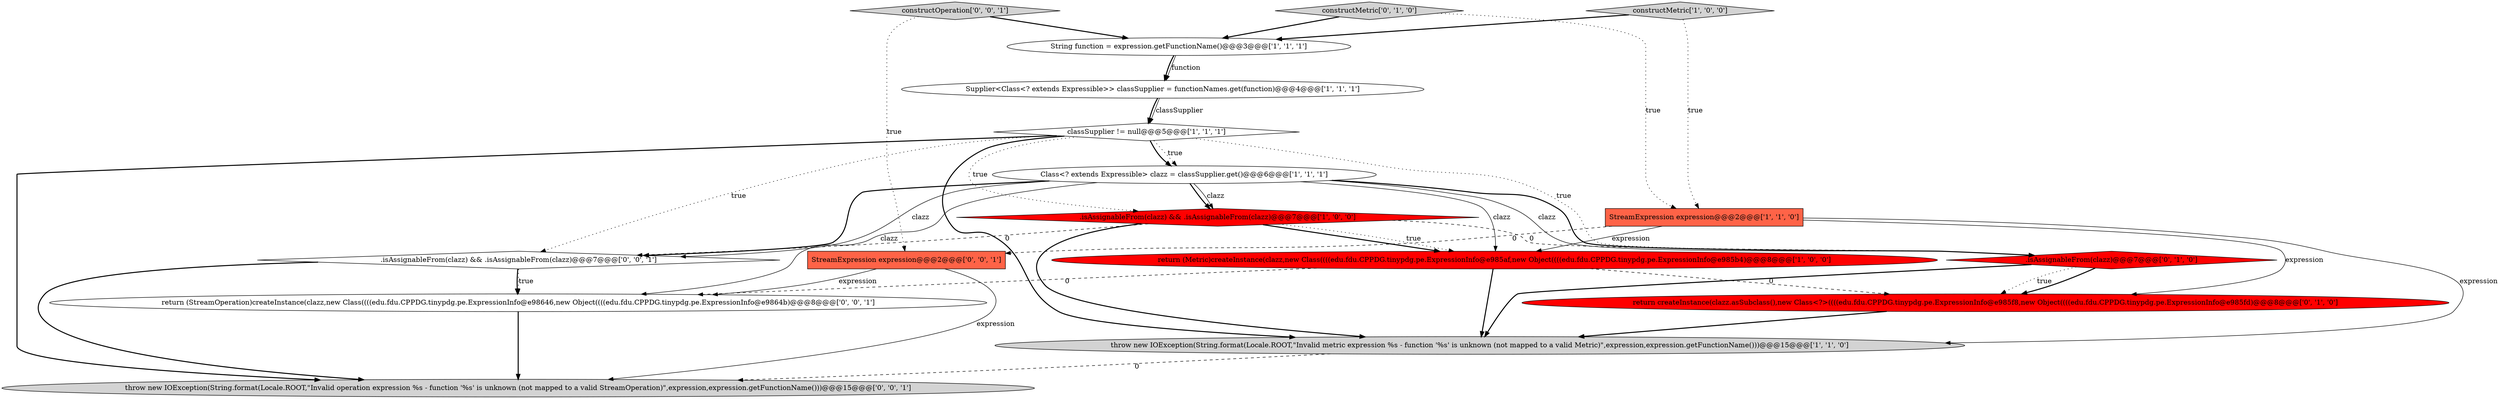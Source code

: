 digraph {
3 [style = filled, label = "String function = expression.getFunctionName()@@@3@@@['1', '1', '1']", fillcolor = white, shape = ellipse image = "AAA0AAABBB1BBB"];
13 [style = filled, label = "StreamExpression expression@@@2@@@['0', '0', '1']", fillcolor = tomato, shape = box image = "AAA0AAABBB3BBB"];
14 [style = filled, label = "constructOperation['0', '0', '1']", fillcolor = lightgray, shape = diamond image = "AAA0AAABBB3BBB"];
0 [style = filled, label = "Class<? extends Expressible> clazz = classSupplier.get()@@@6@@@['1', '1', '1']", fillcolor = white, shape = ellipse image = "AAA0AAABBB1BBB"];
6 [style = filled, label = "Supplier<Class<? extends Expressible>> classSupplier = functionNames.get(function)@@@4@@@['1', '1', '1']", fillcolor = white, shape = ellipse image = "AAA0AAABBB1BBB"];
16 [style = filled, label = ".isAssignableFrom(clazz) && .isAssignableFrom(clazz)@@@7@@@['0', '0', '1']", fillcolor = white, shape = diamond image = "AAA0AAABBB3BBB"];
2 [style = filled, label = "constructMetric['1', '0', '0']", fillcolor = lightgray, shape = diamond image = "AAA0AAABBB1BBB"];
5 [style = filled, label = "throw new IOException(String.format(Locale.ROOT,\"Invalid metric expression %s - function '%s' is unknown (not mapped to a valid Metric)\",expression,expression.getFunctionName()))@@@15@@@['1', '1', '0']", fillcolor = lightgray, shape = ellipse image = "AAA0AAABBB1BBB"];
15 [style = filled, label = "return (StreamOperation)createInstance(clazz,new Class((((edu.fdu.CPPDG.tinypdg.pe.ExpressionInfo@e98646,new Object((((edu.fdu.CPPDG.tinypdg.pe.ExpressionInfo@e9864b)@@@8@@@['0', '0', '1']", fillcolor = white, shape = ellipse image = "AAA0AAABBB3BBB"];
11 [style = filled, label = "constructMetric['0', '1', '0']", fillcolor = lightgray, shape = diamond image = "AAA0AAABBB2BBB"];
10 [style = filled, label = ".isAssignableFrom(clazz)@@@7@@@['0', '1', '0']", fillcolor = red, shape = diamond image = "AAA1AAABBB2BBB"];
8 [style = filled, label = "return (Metric)createInstance(clazz,new Class((((edu.fdu.CPPDG.tinypdg.pe.ExpressionInfo@e985af,new Object((((edu.fdu.CPPDG.tinypdg.pe.ExpressionInfo@e985b4)@@@8@@@['1', '0', '0']", fillcolor = red, shape = ellipse image = "AAA1AAABBB1BBB"];
9 [style = filled, label = "return createInstance(clazz.asSubclass(),new Class<?>((((edu.fdu.CPPDG.tinypdg.pe.ExpressionInfo@e985f8,new Object((((edu.fdu.CPPDG.tinypdg.pe.ExpressionInfo@e985fd)@@@8@@@['0', '1', '0']", fillcolor = red, shape = ellipse image = "AAA1AAABBB2BBB"];
4 [style = filled, label = "classSupplier != null@@@5@@@['1', '1', '1']", fillcolor = white, shape = diamond image = "AAA0AAABBB1BBB"];
1 [style = filled, label = "StreamExpression expression@@@2@@@['1', '1', '0']", fillcolor = tomato, shape = box image = "AAA0AAABBB1BBB"];
7 [style = filled, label = ".isAssignableFrom(clazz) && .isAssignableFrom(clazz)@@@7@@@['1', '0', '0']", fillcolor = red, shape = diamond image = "AAA1AAABBB1BBB"];
12 [style = filled, label = "throw new IOException(String.format(Locale.ROOT,\"Invalid operation expression %s - function '%s' is unknown (not mapped to a valid StreamOperation)\",expression,expression.getFunctionName()))@@@15@@@['0', '0', '1']", fillcolor = lightgray, shape = ellipse image = "AAA0AAABBB3BBB"];
14->3 [style = bold, label=""];
16->15 [style = bold, label=""];
0->16 [style = bold, label=""];
1->9 [style = solid, label="expression"];
5->12 [style = dashed, label="0"];
4->10 [style = dotted, label="true"];
0->15 [style = solid, label="clazz"];
7->16 [style = dashed, label="0"];
0->8 [style = solid, label="clazz"];
11->1 [style = dotted, label="true"];
2->3 [style = bold, label=""];
4->0 [style = dotted, label="true"];
8->15 [style = dashed, label="0"];
0->10 [style = solid, label="clazz"];
4->7 [style = dotted, label="true"];
3->6 [style = bold, label=""];
7->8 [style = bold, label=""];
10->9 [style = dotted, label="true"];
14->13 [style = dotted, label="true"];
4->0 [style = bold, label=""];
0->7 [style = bold, label=""];
1->8 [style = solid, label="expression"];
1->13 [style = dashed, label="0"];
8->9 [style = dashed, label="0"];
13->12 [style = solid, label="expression"];
6->4 [style = bold, label=""];
7->5 [style = bold, label=""];
0->10 [style = bold, label=""];
1->5 [style = solid, label="expression"];
10->5 [style = bold, label=""];
8->5 [style = bold, label=""];
11->3 [style = bold, label=""];
2->1 [style = dotted, label="true"];
6->4 [style = solid, label="classSupplier"];
9->5 [style = bold, label=""];
4->12 [style = bold, label=""];
7->10 [style = dashed, label="0"];
10->9 [style = bold, label=""];
15->12 [style = bold, label=""];
4->16 [style = dotted, label="true"];
13->15 [style = solid, label="expression"];
7->8 [style = dotted, label="true"];
0->16 [style = solid, label="clazz"];
4->5 [style = bold, label=""];
0->7 [style = solid, label="clazz"];
16->12 [style = bold, label=""];
3->6 [style = solid, label="function"];
16->15 [style = dotted, label="true"];
}
